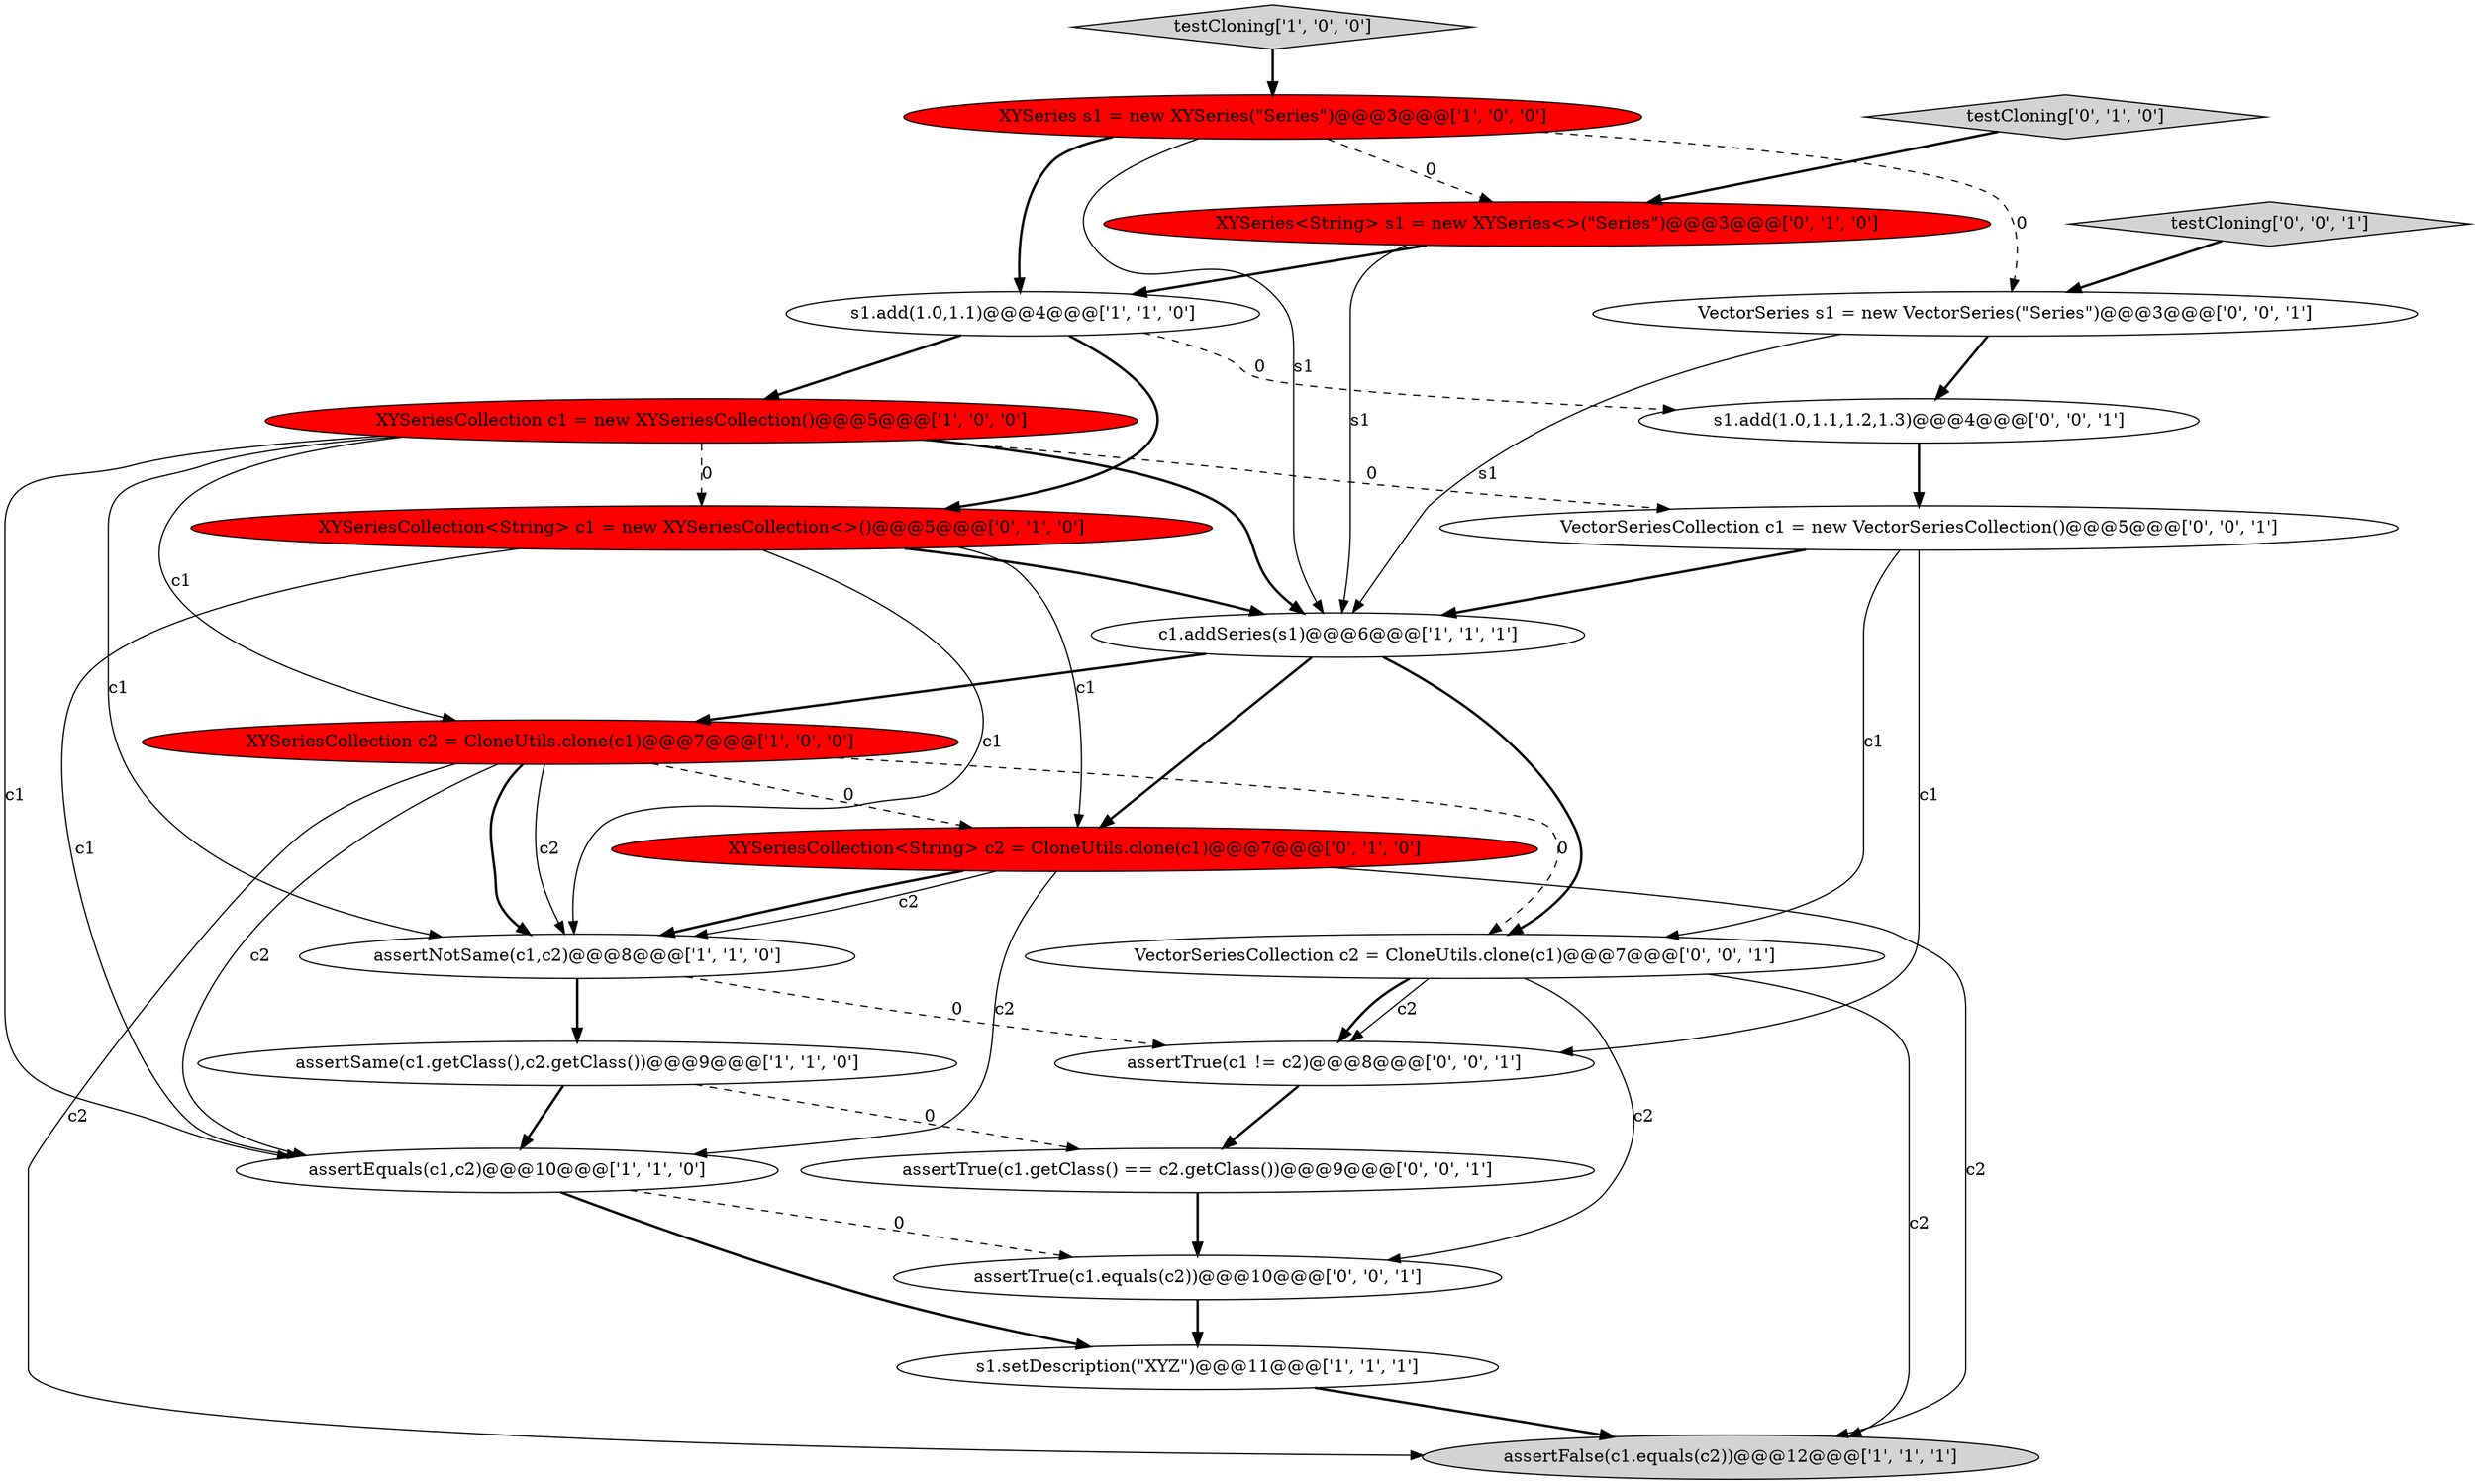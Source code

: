 digraph {
12 [style = filled, label = "XYSeriesCollection<String> c1 = new XYSeriesCollection<>()@@@5@@@['0', '1', '0']", fillcolor = red, shape = ellipse image = "AAA1AAABBB2BBB"];
14 [style = filled, label = "XYSeriesCollection<String> c2 = CloneUtils.clone(c1)@@@7@@@['0', '1', '0']", fillcolor = red, shape = ellipse image = "AAA1AAABBB2BBB"];
19 [style = filled, label = "assertTrue(c1.getClass() == c2.getClass())@@@9@@@['0', '0', '1']", fillcolor = white, shape = ellipse image = "AAA0AAABBB3BBB"];
16 [style = filled, label = "testCloning['0', '0', '1']", fillcolor = lightgray, shape = diamond image = "AAA0AAABBB3BBB"];
17 [style = filled, label = "assertTrue(c1 != c2)@@@8@@@['0', '0', '1']", fillcolor = white, shape = ellipse image = "AAA0AAABBB3BBB"];
15 [style = filled, label = "VectorSeries s1 = new VectorSeries(\"Series\")@@@3@@@['0', '0', '1']", fillcolor = white, shape = ellipse image = "AAA0AAABBB3BBB"];
20 [style = filled, label = "s1.add(1.0,1.1,1.2,1.3)@@@4@@@['0', '0', '1']", fillcolor = white, shape = ellipse image = "AAA0AAABBB3BBB"];
5 [style = filled, label = "s1.add(1.0,1.1)@@@4@@@['1', '1', '0']", fillcolor = white, shape = ellipse image = "AAA0AAABBB1BBB"];
2 [style = filled, label = "XYSeries s1 = new XYSeries(\"Series\")@@@3@@@['1', '0', '0']", fillcolor = red, shape = ellipse image = "AAA1AAABBB1BBB"];
22 [style = filled, label = "VectorSeriesCollection c1 = new VectorSeriesCollection()@@@5@@@['0', '0', '1']", fillcolor = white, shape = ellipse image = "AAA0AAABBB3BBB"];
4 [style = filled, label = "testCloning['1', '0', '0']", fillcolor = lightgray, shape = diamond image = "AAA0AAABBB1BBB"];
21 [style = filled, label = "VectorSeriesCollection c2 = CloneUtils.clone(c1)@@@7@@@['0', '0', '1']", fillcolor = white, shape = ellipse image = "AAA0AAABBB3BBB"];
6 [style = filled, label = "assertEquals(c1,c2)@@@10@@@['1', '1', '0']", fillcolor = white, shape = ellipse image = "AAA0AAABBB1BBB"];
9 [style = filled, label = "assertSame(c1.getClass(),c2.getClass())@@@9@@@['1', '1', '0']", fillcolor = white, shape = ellipse image = "AAA0AAABBB1BBB"];
18 [style = filled, label = "assertTrue(c1.equals(c2))@@@10@@@['0', '0', '1']", fillcolor = white, shape = ellipse image = "AAA0AAABBB3BBB"];
0 [style = filled, label = "XYSeriesCollection c2 = CloneUtils.clone(c1)@@@7@@@['1', '0', '0']", fillcolor = red, shape = ellipse image = "AAA1AAABBB1BBB"];
8 [style = filled, label = "assertFalse(c1.equals(c2))@@@12@@@['1', '1', '1']", fillcolor = lightgray, shape = ellipse image = "AAA0AAABBB1BBB"];
11 [style = filled, label = "XYSeries<String> s1 = new XYSeries<>(\"Series\")@@@3@@@['0', '1', '0']", fillcolor = red, shape = ellipse image = "AAA1AAABBB2BBB"];
1 [style = filled, label = "XYSeriesCollection c1 = new XYSeriesCollection()@@@5@@@['1', '0', '0']", fillcolor = red, shape = ellipse image = "AAA1AAABBB1BBB"];
10 [style = filled, label = "s1.setDescription(\"XYZ\")@@@11@@@['1', '1', '1']", fillcolor = white, shape = ellipse image = "AAA0AAABBB1BBB"];
7 [style = filled, label = "c1.addSeries(s1)@@@6@@@['1', '1', '1']", fillcolor = white, shape = ellipse image = "AAA0AAABBB1BBB"];
3 [style = filled, label = "assertNotSame(c1,c2)@@@8@@@['1', '1', '0']", fillcolor = white, shape = ellipse image = "AAA0AAABBB1BBB"];
13 [style = filled, label = "testCloning['0', '1', '0']", fillcolor = lightgray, shape = diamond image = "AAA0AAABBB2BBB"];
21->18 [style = solid, label="c2"];
0->3 [style = bold, label=""];
14->3 [style = bold, label=""];
16->15 [style = bold, label=""];
12->14 [style = solid, label="c1"];
19->18 [style = bold, label=""];
3->17 [style = dashed, label="0"];
1->3 [style = solid, label="c1"];
0->6 [style = solid, label="c2"];
1->0 [style = solid, label="c1"];
1->6 [style = solid, label="c1"];
7->0 [style = bold, label=""];
4->2 [style = bold, label=""];
12->6 [style = solid, label="c1"];
0->3 [style = solid, label="c2"];
21->8 [style = solid, label="c2"];
1->7 [style = bold, label=""];
13->11 [style = bold, label=""];
22->7 [style = bold, label=""];
12->7 [style = bold, label=""];
17->19 [style = bold, label=""];
1->22 [style = dashed, label="0"];
9->6 [style = bold, label=""];
20->22 [style = bold, label=""];
11->7 [style = solid, label="s1"];
7->14 [style = bold, label=""];
14->3 [style = solid, label="c2"];
2->15 [style = dashed, label="0"];
3->9 [style = bold, label=""];
0->14 [style = dashed, label="0"];
1->12 [style = dashed, label="0"];
5->1 [style = bold, label=""];
11->5 [style = bold, label=""];
9->19 [style = dashed, label="0"];
22->21 [style = solid, label="c1"];
5->20 [style = dashed, label="0"];
10->8 [style = bold, label=""];
18->10 [style = bold, label=""];
5->12 [style = bold, label=""];
0->21 [style = dashed, label="0"];
0->8 [style = solid, label="c2"];
15->20 [style = bold, label=""];
6->10 [style = bold, label=""];
12->3 [style = solid, label="c1"];
7->21 [style = bold, label=""];
2->11 [style = dashed, label="0"];
15->7 [style = solid, label="s1"];
6->18 [style = dashed, label="0"];
21->17 [style = solid, label="c2"];
21->17 [style = bold, label=""];
22->17 [style = solid, label="c1"];
2->7 [style = solid, label="s1"];
14->6 [style = solid, label="c2"];
2->5 [style = bold, label=""];
14->8 [style = solid, label="c2"];
}
